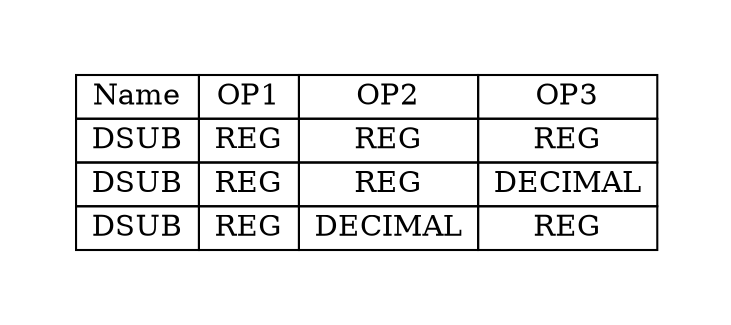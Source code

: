 digraph{
graph [pad="0.5", nodesep="0.5", ranksep="2" ]
node [shape=plain]
Foo [label=<
<table border="0" cellborder="1" cellspacing="0">
<tr><td> Name </td> <td> OP1 </td><td> OP2 </td><td> OP3 </td> </tr>
<tr><td> DSUB </td><td> REG </td><td> REG </td><td> REG </td> </tr>
<tr><td> DSUB </td><td> REG </td><td> REG </td><td> DECIMAL </td> </tr>
<tr><td> DSUB </td><td> REG </td><td> DECIMAL </td><td> REG </td> </tr>
</table>>];
}
